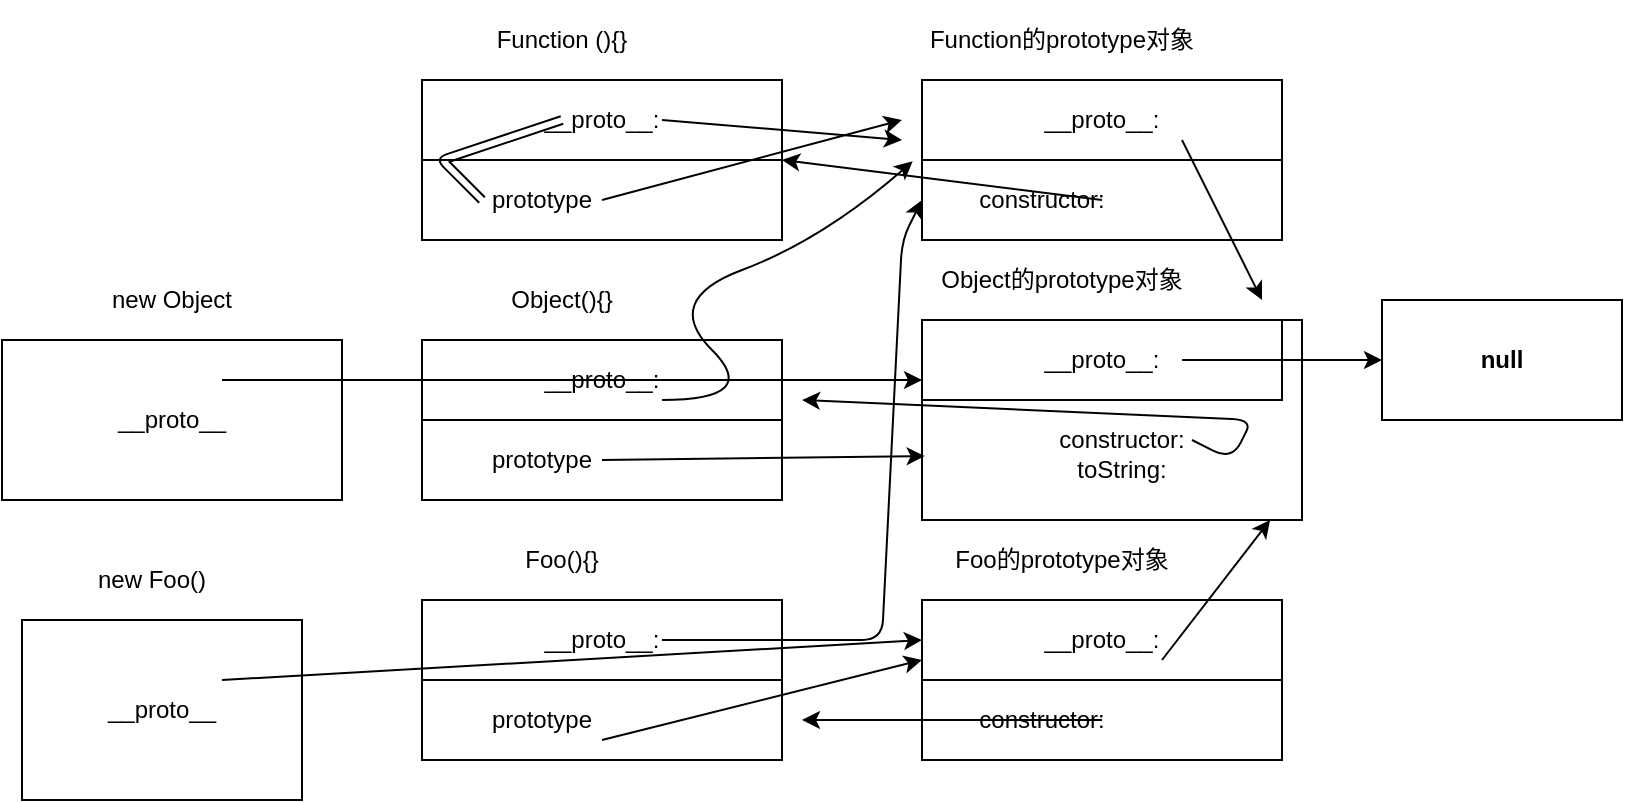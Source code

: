 <mxfile version="12.2.4" pages="1"><diagram id="yd6Aiq8UDpJ4ed6msC4V" name="Page-1"><mxGraphModel dx="720" dy="397" grid="1" gridSize="10" guides="1" tooltips="1" connect="1" arrows="1" fold="1" page="1" pageScale="1" pageWidth="827" pageHeight="1169" math="0" shadow="0"><root><mxCell id="0"/><mxCell id="1" parent="0"/><mxCell id="2" value="" style="rounded=0;whiteSpace=wrap;html=1;" parent="1" vertex="1"><mxGeometry x="520" y="40" width="180" height="80" as="geometry"/></mxCell><mxCell id="3" value="__proto__:" style="rounded=0;whiteSpace=wrap;html=1;" parent="1" vertex="1"><mxGeometry x="520" y="40" width="180" height="40" as="geometry"/></mxCell><mxCell id="4" value="Function的prototype对象" style="text;html=1;strokeColor=none;fillColor=none;align=center;verticalAlign=middle;whiteSpace=wrap;rounded=0;" parent="1" vertex="1"><mxGeometry x="520" y="10" width="140" height="20" as="geometry"/></mxCell><mxCell id="5" value="" style="rounded=0;whiteSpace=wrap;html=1;" parent="1" vertex="1"><mxGeometry x="520" y="160" width="190" height="100" as="geometry"/></mxCell><mxCell id="6" value="__proto__:" style="rounded=0;whiteSpace=wrap;html=1;" parent="1" vertex="1"><mxGeometry x="520" y="160" width="180" height="40" as="geometry"/></mxCell><mxCell id="7" value="Object的prototype对象" style="text;html=1;strokeColor=none;fillColor=none;align=center;verticalAlign=middle;whiteSpace=wrap;rounded=0;" parent="1" vertex="1"><mxGeometry x="520" y="130" width="140" height="20" as="geometry"/></mxCell><mxCell id="8" value="null" style="rounded=0;whiteSpace=wrap;html=1;fontStyle=1" parent="1" vertex="1"><mxGeometry x="750" y="150" width="120" height="60" as="geometry"/></mxCell><mxCell id="10" value="" style="endArrow=classic;html=1;entryX=0;entryY=0.5;entryDx=0;entryDy=0;" parent="1" target="8" edge="1"><mxGeometry width="50" height="50" relative="1" as="geometry"><mxPoint x="650" y="180" as="sourcePoint"/><mxPoint x="690" y="140" as="targetPoint"/></mxGeometry></mxCell><mxCell id="11" value="&lt;br&gt;constructor:&lt;br&gt;toString:&lt;br&gt;" style="text;html=1;strokeColor=none;fillColor=none;align=center;verticalAlign=middle;whiteSpace=wrap;rounded=0;" parent="1" vertex="1"><mxGeometry x="570" y="210" width="100" height="20" as="geometry"/></mxCell><mxCell id="12" value="constructor:" style="text;html=1;strokeColor=none;fillColor=none;align=center;verticalAlign=middle;whiteSpace=wrap;rounded=0;" parent="1" vertex="1"><mxGeometry x="560" y="90" width="40" height="20" as="geometry"/></mxCell><mxCell id="14" style="edgeStyle=orthogonalEdgeStyle;rounded=0;orthogonalLoop=1;jettySize=auto;html=1;exitX=0.5;exitY=1;exitDx=0;exitDy=0;" parent="1" source="11" target="11" edge="1"><mxGeometry relative="1" as="geometry"/></mxCell><mxCell id="15" value="" style="endArrow=classic;html=1;" parent="1" edge="1"><mxGeometry width="50" height="50" relative="1" as="geometry"><mxPoint x="655" y="220" as="sourcePoint"/><mxPoint x="460" y="200" as="targetPoint"/><Array as="points"><mxPoint x="675" y="230"/><mxPoint x="685" y="210"/></Array></mxGeometry></mxCell><mxCell id="16" value="" style="rounded=0;whiteSpace=wrap;html=1;" parent="1" vertex="1"><mxGeometry x="520" y="300" width="180" height="80" as="geometry"/></mxCell><mxCell id="17" value="__proto__:" style="rounded=0;whiteSpace=wrap;html=1;" parent="1" vertex="1"><mxGeometry x="520" y="300" width="180" height="40" as="geometry"/></mxCell><mxCell id="18" value="Foo的prototype对象" style="text;html=1;strokeColor=none;fillColor=none;align=center;verticalAlign=middle;whiteSpace=wrap;rounded=0;" parent="1" vertex="1"><mxGeometry x="520" y="270" width="140" height="20" as="geometry"/></mxCell><mxCell id="19" value="constructor:" style="text;html=1;strokeColor=none;fillColor=none;align=center;verticalAlign=middle;whiteSpace=wrap;rounded=0;" parent="1" vertex="1"><mxGeometry x="560" y="350" width="40" height="20" as="geometry"/></mxCell><mxCell id="21" value="" style="rounded=0;whiteSpace=wrap;html=1;" parent="1" vertex="1"><mxGeometry x="270" y="300" width="180" height="80" as="geometry"/></mxCell><mxCell id="22" value="Foo(){}" style="text;html=1;strokeColor=none;fillColor=none;align=center;verticalAlign=middle;whiteSpace=wrap;rounded=0;" parent="1" vertex="1"><mxGeometry x="270" y="270" width="140" height="20" as="geometry"/></mxCell><mxCell id="23" value="prototype" style="text;html=1;strokeColor=none;fillColor=none;align=center;verticalAlign=middle;whiteSpace=wrap;rounded=0;" parent="1" vertex="1"><mxGeometry x="310" y="350" width="40" height="20" as="geometry"/></mxCell><mxCell id="24" value="" style="rounded=0;whiteSpace=wrap;html=1;" parent="1" vertex="1"><mxGeometry x="270" y="170" width="180" height="80" as="geometry"/></mxCell><mxCell id="25" value="Object(){}" style="text;html=1;strokeColor=none;fillColor=none;align=center;verticalAlign=middle;whiteSpace=wrap;rounded=0;" parent="1" vertex="1"><mxGeometry x="270" y="140" width="140" height="20" as="geometry"/></mxCell><mxCell id="26" value="prototype" style="text;html=1;strokeColor=none;fillColor=none;align=center;verticalAlign=middle;whiteSpace=wrap;rounded=0;" parent="1" vertex="1"><mxGeometry x="310" y="220" width="40" height="20" as="geometry"/></mxCell><mxCell id="27" value="" style="rounded=0;whiteSpace=wrap;html=1;" parent="1" vertex="1"><mxGeometry x="270" y="40" width="180" height="80" as="geometry"/></mxCell><mxCell id="28" value="Function (){}" style="text;html=1;strokeColor=none;fillColor=none;align=center;verticalAlign=middle;whiteSpace=wrap;rounded=0;" parent="1" vertex="1"><mxGeometry x="270" width="140" height="40" as="geometry"/></mxCell><mxCell id="29" value="prototype" style="text;html=1;strokeColor=none;fillColor=none;align=center;verticalAlign=middle;whiteSpace=wrap;rounded=0;" parent="1" vertex="1"><mxGeometry x="310" y="90" width="40" height="20" as="geometry"/></mxCell><mxCell id="30" value="__proto__:" style="rounded=0;whiteSpace=wrap;html=1;" parent="1" vertex="1"><mxGeometry x="270" y="40" width="180" height="40" as="geometry"/></mxCell><mxCell id="31" value="__proto__:" style="rounded=0;whiteSpace=wrap;html=1;" parent="1" vertex="1"><mxGeometry x="270" y="170" width="180" height="40" as="geometry"/></mxCell><mxCell id="32" value="__proto__:" style="rounded=0;whiteSpace=wrap;html=1;" parent="1" vertex="1"><mxGeometry x="270" y="300" width="180" height="40" as="geometry"/></mxCell><mxCell id="33" value="" style="endArrow=classic;html=1;entryX=0;entryY=0.75;entryDx=0;entryDy=0;" parent="1" target="2" edge="1"><mxGeometry width="50" height="50" relative="1" as="geometry"><mxPoint x="390" y="320" as="sourcePoint"/><mxPoint x="510" y="90" as="targetPoint"/><Array as="points"><mxPoint x="500" y="320"/><mxPoint x="510" y="120"/></Array></mxGeometry></mxCell><mxCell id="34" value="" style="curved=1;endArrow=classic;html=1;entryX=-0.026;entryY=1.017;entryDx=0;entryDy=0;entryPerimeter=0;" parent="1" target="3" edge="1"><mxGeometry width="50" height="50" relative="1" as="geometry"><mxPoint x="390" y="200" as="sourcePoint"/><mxPoint x="440" y="150" as="targetPoint"/><Array as="points"><mxPoint x="440" y="200"/><mxPoint x="390" y="150"/><mxPoint x="470" y="120"/></Array></mxGeometry></mxCell><mxCell id="37" value="" style="endArrow=classic;html=1;" parent="1" edge="1"><mxGeometry width="50" height="50" relative="1" as="geometry"><mxPoint x="390" y="60" as="sourcePoint"/><mxPoint x="510" y="70" as="targetPoint"/></mxGeometry></mxCell><mxCell id="40" value="" style="endArrow=classic;html=1;entryX=0;entryY=0.75;entryDx=0;entryDy=0;" parent="1" target="17" edge="1"><mxGeometry width="50" height="50" relative="1" as="geometry"><mxPoint x="360" y="370" as="sourcePoint"/><mxPoint x="410" y="320" as="targetPoint"/></mxGeometry></mxCell><mxCell id="41" value="" style="endArrow=classic;html=1;" parent="1" edge="1"><mxGeometry width="50" height="50" relative="1" as="geometry"><mxPoint x="610" y="360" as="sourcePoint"/><mxPoint x="460" y="360" as="targetPoint"/></mxGeometry></mxCell><mxCell id="42" value="" style="endArrow=classic;html=1;entryX=1;entryY=0.5;entryDx=0;entryDy=0;" parent="1" target="27" edge="1"><mxGeometry width="50" height="50" relative="1" as="geometry"><mxPoint x="610" y="100" as="sourcePoint"/><mxPoint x="660" y="50" as="targetPoint"/></mxGeometry></mxCell><mxCell id="43" value="" style="endArrow=classic;html=1;" parent="1" edge="1"><mxGeometry width="50" height="50" relative="1" as="geometry"><mxPoint x="360" y="100" as="sourcePoint"/><mxPoint x="510" y="60" as="targetPoint"/></mxGeometry></mxCell><mxCell id="44" value="" style="shape=link;html=1;" parent="1" edge="1"><mxGeometry width="50" height="50" relative="1" as="geometry"><mxPoint x="300" y="100" as="sourcePoint"/><mxPoint x="340" y="60" as="targetPoint"/><Array as="points"><mxPoint x="280" y="80"/></Array></mxGeometry></mxCell><mxCell id="45" value="" style="endArrow=classic;html=1;entryX=0.007;entryY=0.68;entryDx=0;entryDy=0;entryPerimeter=0;" parent="1" target="5" edge="1"><mxGeometry width="50" height="50" relative="1" as="geometry"><mxPoint x="360" y="230" as="sourcePoint"/><mxPoint x="410" y="180" as="targetPoint"/></mxGeometry></mxCell><mxCell id="47" value="new Foo()" style="text;html=1;strokeColor=none;fillColor=none;align=center;verticalAlign=middle;whiteSpace=wrap;rounded=0;" parent="1" vertex="1"><mxGeometry x="70" y="280" width="130" height="20" as="geometry"/></mxCell><mxCell id="48" value="" style="rounded=0;whiteSpace=wrap;html=1;" parent="1" vertex="1"><mxGeometry x="70" y="310" width="140" height="90" as="geometry"/></mxCell><mxCell id="49" value="__proto__" style="rounded=0;whiteSpace=wrap;html=1;" parent="1" vertex="1"><mxGeometry x="70" y="310" width="140" height="90" as="geometry"/></mxCell><mxCell id="50" value="" style="endArrow=classic;html=1;entryX=0;entryY=0.5;entryDx=0;entryDy=0;" parent="1" target="17" edge="1"><mxGeometry width="50" height="50" relative="1" as="geometry"><mxPoint x="170" y="340" as="sourcePoint"/><mxPoint x="220" y="290" as="targetPoint"/></mxGeometry></mxCell><mxCell id="53" value="" style="endArrow=classic;html=1;" parent="1" edge="1"><mxGeometry width="50" height="50" relative="1" as="geometry"><mxPoint x="650" y="70" as="sourcePoint"/><mxPoint x="690" y="150" as="targetPoint"/></mxGeometry></mxCell><mxCell id="54" value="" style="endArrow=classic;html=1;entryX=0.916;entryY=1;entryDx=0;entryDy=0;entryPerimeter=0;" parent="1" target="5" edge="1"><mxGeometry width="50" height="50" relative="1" as="geometry"><mxPoint x="640" y="330" as="sourcePoint"/><mxPoint x="690" y="280" as="targetPoint"/></mxGeometry></mxCell><mxCell id="55" value="" style="rounded=0;whiteSpace=wrap;html=1;" parent="1" vertex="1"><mxGeometry x="60" y="170" width="170" height="80" as="geometry"/></mxCell><mxCell id="56" value="new Object" style="text;html=1;strokeColor=none;fillColor=none;align=center;verticalAlign=middle;whiteSpace=wrap;rounded=0;" parent="1" vertex="1"><mxGeometry x="70" y="140" width="150" height="20" as="geometry"/></mxCell><mxCell id="57" value="__proto__" style="rounded=0;whiteSpace=wrap;html=1;" parent="1" vertex="1"><mxGeometry x="60" y="170" width="170" height="80" as="geometry"/></mxCell><mxCell id="58" value="" style="endArrow=classic;html=1;entryX=0;entryY=0.75;entryDx=0;entryDy=0;" parent="1" target="6" edge="1"><mxGeometry width="50" height="50" relative="1" as="geometry"><mxPoint x="170" y="190" as="sourcePoint"/><mxPoint x="220" y="140" as="targetPoint"/></mxGeometry></mxCell></root></mxGraphModel></diagram></mxfile>